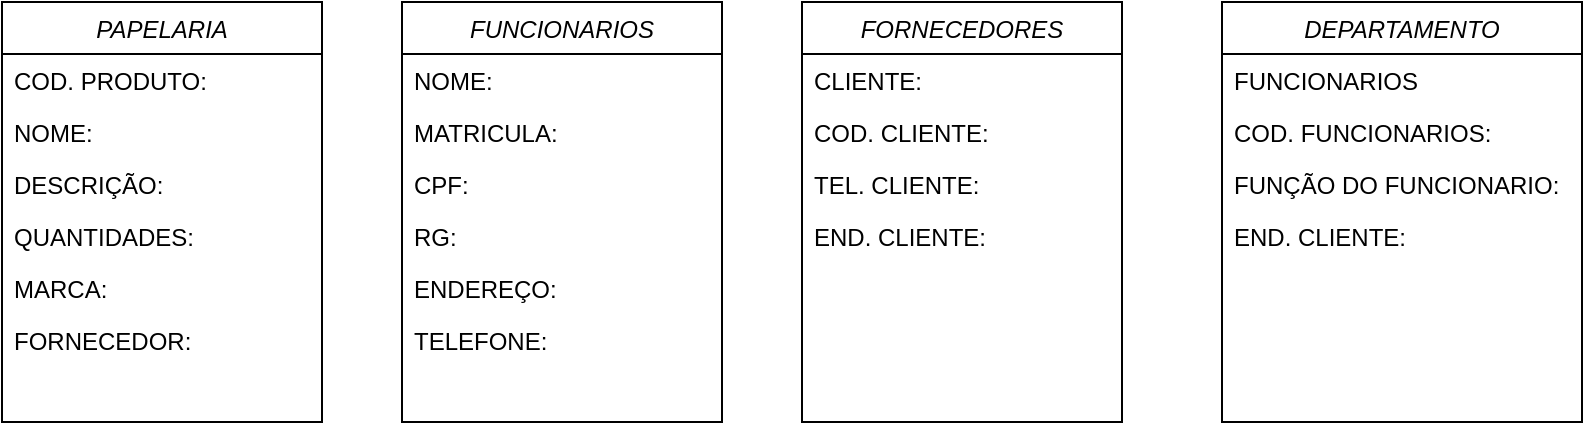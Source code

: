 <mxfile version="20.8.5" type="github"><diagram id="C5RBs43oDa-KdzZeNtuy" name="Page-1"><mxGraphModel dx="954" dy="584" grid="1" gridSize="10" guides="1" tooltips="1" connect="1" arrows="1" fold="1" page="1" pageScale="1" pageWidth="827" pageHeight="1169" math="0" shadow="0"><root><mxCell id="WIyWlLk6GJQsqaUBKTNV-0"/><mxCell id="WIyWlLk6GJQsqaUBKTNV-1" parent="WIyWlLk6GJQsqaUBKTNV-0"/><mxCell id="zkfFHV4jXpPFQw0GAbJ--0" value="PAPELARIA" style="swimlane;fontStyle=2;align=center;verticalAlign=top;childLayout=stackLayout;horizontal=1;startSize=26;horizontalStack=0;resizeParent=1;resizeLast=0;collapsible=1;marginBottom=0;rounded=0;shadow=0;strokeWidth=1;" parent="WIyWlLk6GJQsqaUBKTNV-1" vertex="1"><mxGeometry x="20" y="30" width="160" height="210" as="geometry"><mxRectangle x="230" y="140" width="160" height="26" as="alternateBounds"/></mxGeometry></mxCell><mxCell id="FExomoxg9fPovwhunpPv-12" value="COD. PRODUTO: " style="text;align=left;verticalAlign=top;spacingLeft=4;spacingRight=4;overflow=hidden;rotatable=0;points=[[0,0.5],[1,0.5]];portConstraint=eastwest;" parent="zkfFHV4jXpPFQw0GAbJ--0" vertex="1"><mxGeometry y="26" width="160" height="26" as="geometry"/></mxCell><mxCell id="zkfFHV4jXpPFQw0GAbJ--1" value="NOME:" style="text;align=left;verticalAlign=top;spacingLeft=4;spacingRight=4;overflow=hidden;rotatable=0;points=[[0,0.5],[1,0.5]];portConstraint=eastwest;" parent="zkfFHV4jXpPFQw0GAbJ--0" vertex="1"><mxGeometry y="52" width="160" height="26" as="geometry"/></mxCell><mxCell id="zkfFHV4jXpPFQw0GAbJ--2" value="DESCRIÇÃO: " style="text;align=left;verticalAlign=top;spacingLeft=4;spacingRight=4;overflow=hidden;rotatable=0;points=[[0,0.5],[1,0.5]];portConstraint=eastwest;rounded=0;shadow=0;html=0;" parent="zkfFHV4jXpPFQw0GAbJ--0" vertex="1"><mxGeometry y="78" width="160" height="26" as="geometry"/></mxCell><mxCell id="zkfFHV4jXpPFQw0GAbJ--3" value="QUANTIDADES:" style="text;align=left;verticalAlign=top;spacingLeft=4;spacingRight=4;overflow=hidden;rotatable=0;points=[[0,0.5],[1,0.5]];portConstraint=eastwest;rounded=0;shadow=0;html=0;" parent="zkfFHV4jXpPFQw0GAbJ--0" vertex="1"><mxGeometry y="104" width="160" height="26" as="geometry"/></mxCell><mxCell id="FExomoxg9fPovwhunpPv-13" value="MARCA: &#10;&#10;&#10;&#10;&#10;&#10;" style="text;align=left;verticalAlign=top;spacingLeft=4;spacingRight=4;overflow=hidden;rotatable=0;points=[[0,0.5],[1,0.5]];portConstraint=eastwest;" parent="zkfFHV4jXpPFQw0GAbJ--0" vertex="1"><mxGeometry y="130" width="160" height="26" as="geometry"/></mxCell><mxCell id="zkfFHV4jXpPFQw0GAbJ--5" value="FORNECEDOR: &#10;&#10;&#10;&#10;&#10;&#10;" style="text;align=left;verticalAlign=top;spacingLeft=4;spacingRight=4;overflow=hidden;rotatable=0;points=[[0,0.5],[1,0.5]];portConstraint=eastwest;" parent="zkfFHV4jXpPFQw0GAbJ--0" vertex="1"><mxGeometry y="156" width="160" height="26" as="geometry"/></mxCell><mxCell id="FExomoxg9fPovwhunpPv-0" value="FUNCIONARIOS" style="swimlane;fontStyle=2;align=center;verticalAlign=top;childLayout=stackLayout;horizontal=1;startSize=26;horizontalStack=0;resizeParent=1;resizeLast=0;collapsible=1;marginBottom=0;rounded=0;shadow=0;strokeWidth=1;" parent="WIyWlLk6GJQsqaUBKTNV-1" vertex="1"><mxGeometry x="220" y="30" width="160" height="210" as="geometry"><mxRectangle x="230" y="140" width="160" height="26" as="alternateBounds"/></mxGeometry></mxCell><mxCell id="FExomoxg9fPovwhunpPv-1" value="NOME:" style="text;align=left;verticalAlign=top;spacingLeft=4;spacingRight=4;overflow=hidden;rotatable=0;points=[[0,0.5],[1,0.5]];portConstraint=eastwest;" parent="FExomoxg9fPovwhunpPv-0" vertex="1"><mxGeometry y="26" width="160" height="26" as="geometry"/></mxCell><mxCell id="FExomoxg9fPovwhunpPv-2" value="MATRICULA:" style="text;align=left;verticalAlign=top;spacingLeft=4;spacingRight=4;overflow=hidden;rotatable=0;points=[[0,0.5],[1,0.5]];portConstraint=eastwest;rounded=0;shadow=0;html=0;" parent="FExomoxg9fPovwhunpPv-0" vertex="1"><mxGeometry y="52" width="160" height="26" as="geometry"/></mxCell><mxCell id="FExomoxg9fPovwhunpPv-3" value="CPF:" style="text;align=left;verticalAlign=top;spacingLeft=4;spacingRight=4;overflow=hidden;rotatable=0;points=[[0,0.5],[1,0.5]];portConstraint=eastwest;rounded=0;shadow=0;html=0;" parent="FExomoxg9fPovwhunpPv-0" vertex="1"><mxGeometry y="78" width="160" height="26" as="geometry"/></mxCell><mxCell id="FExomoxg9fPovwhunpPv-4" value="RG:" style="text;align=left;verticalAlign=top;spacingLeft=4;spacingRight=4;overflow=hidden;rotatable=0;points=[[0,0.5],[1,0.5]];portConstraint=eastwest;" parent="FExomoxg9fPovwhunpPv-0" vertex="1"><mxGeometry y="104" width="160" height="26" as="geometry"/></mxCell><mxCell id="FExomoxg9fPovwhunpPv-19" value="ENDEREÇO:" style="text;align=left;verticalAlign=top;spacingLeft=4;spacingRight=4;overflow=hidden;rotatable=0;points=[[0,0.5],[1,0.5]];portConstraint=eastwest;" parent="FExomoxg9fPovwhunpPv-0" vertex="1"><mxGeometry y="130" width="160" height="26" as="geometry"/></mxCell><mxCell id="FExomoxg9fPovwhunpPv-27" value="TELEFONE:" style="text;align=left;verticalAlign=top;spacingLeft=4;spacingRight=4;overflow=hidden;rotatable=0;points=[[0,0.5],[1,0.5]];portConstraint=eastwest;shadow=1;" parent="FExomoxg9fPovwhunpPv-0" vertex="1"><mxGeometry y="156" width="160" height="26" as="geometry"/></mxCell><mxCell id="FExomoxg9fPovwhunpPv-5" value="FORNECEDORES" style="swimlane;fontStyle=2;align=center;verticalAlign=top;childLayout=stackLayout;horizontal=1;startSize=26;horizontalStack=0;resizeParent=1;resizeLast=0;collapsible=1;marginBottom=0;rounded=0;shadow=0;strokeWidth=1;" parent="WIyWlLk6GJQsqaUBKTNV-1" vertex="1"><mxGeometry x="420" y="30" width="160" height="210" as="geometry"><mxRectangle x="230" y="140" width="160" height="26" as="alternateBounds"/></mxGeometry></mxCell><mxCell id="FExomoxg9fPovwhunpPv-6" value="CLIENTE:" style="text;align=left;verticalAlign=top;spacingLeft=4;spacingRight=4;overflow=hidden;rotatable=0;points=[[0,0.5],[1,0.5]];portConstraint=eastwest;" parent="FExomoxg9fPovwhunpPv-5" vertex="1"><mxGeometry y="26" width="160" height="26" as="geometry"/></mxCell><mxCell id="FExomoxg9fPovwhunpPv-7" value="COD. CLIENTE:" style="text;align=left;verticalAlign=top;spacingLeft=4;spacingRight=4;overflow=hidden;rotatable=0;points=[[0,0.5],[1,0.5]];portConstraint=eastwest;rounded=0;shadow=0;html=0;" parent="FExomoxg9fPovwhunpPv-5" vertex="1"><mxGeometry y="52" width="160" height="26" as="geometry"/></mxCell><mxCell id="FExomoxg9fPovwhunpPv-8" value="TEL. CLIENTE:" style="text;align=left;verticalAlign=top;spacingLeft=4;spacingRight=4;overflow=hidden;rotatable=0;points=[[0,0.5],[1,0.5]];portConstraint=eastwest;rounded=0;shadow=0;html=0;" parent="FExomoxg9fPovwhunpPv-5" vertex="1"><mxGeometry y="78" width="160" height="26" as="geometry"/></mxCell><mxCell id="FExomoxg9fPovwhunpPv-9" value="END. CLIENTE:" style="text;align=left;verticalAlign=top;spacingLeft=4;spacingRight=4;overflow=hidden;rotatable=0;points=[[0,0.5],[1,0.5]];portConstraint=eastwest;" parent="FExomoxg9fPovwhunpPv-5" vertex="1"><mxGeometry y="104" width="160" height="26" as="geometry"/></mxCell><mxCell id="FExomoxg9fPovwhunpPv-28" value="DEPARTAMENTO" style="swimlane;fontStyle=2;align=center;verticalAlign=top;childLayout=stackLayout;horizontal=1;startSize=26;horizontalStack=0;resizeParent=1;resizeLast=0;collapsible=1;marginBottom=0;rounded=0;shadow=0;strokeWidth=1;" parent="WIyWlLk6GJQsqaUBKTNV-1" vertex="1"><mxGeometry x="630" y="30" width="180" height="210" as="geometry"><mxRectangle x="230" y="140" width="160" height="26" as="alternateBounds"/></mxGeometry></mxCell><mxCell id="FExomoxg9fPovwhunpPv-29" value="FUNCIONARIOS" style="text;align=left;verticalAlign=top;spacingLeft=4;spacingRight=4;overflow=hidden;rotatable=0;points=[[0,0.5],[1,0.5]];portConstraint=eastwest;" parent="FExomoxg9fPovwhunpPv-28" vertex="1"><mxGeometry y="26" width="180" height="26" as="geometry"/></mxCell><mxCell id="FExomoxg9fPovwhunpPv-30" value="COD. FUNCIONARIOS:" style="text;align=left;verticalAlign=top;spacingLeft=4;spacingRight=4;overflow=hidden;rotatable=0;points=[[0,0.5],[1,0.5]];portConstraint=eastwest;rounded=0;shadow=0;html=0;" parent="FExomoxg9fPovwhunpPv-28" vertex="1"><mxGeometry y="52" width="180" height="26" as="geometry"/></mxCell><mxCell id="FExomoxg9fPovwhunpPv-31" value="FUNÇÃO DO FUNCIONARIO:" style="text;align=left;verticalAlign=top;spacingLeft=4;spacingRight=4;overflow=hidden;rotatable=0;points=[[0,0.5],[1,0.5]];portConstraint=eastwest;rounded=0;shadow=0;html=0;" parent="FExomoxg9fPovwhunpPv-28" vertex="1"><mxGeometry y="78" width="180" height="26" as="geometry"/></mxCell><mxCell id="FExomoxg9fPovwhunpPv-32" value="END. CLIENTE:" style="text;align=left;verticalAlign=top;spacingLeft=4;spacingRight=4;overflow=hidden;rotatable=0;points=[[0,0.5],[1,0.5]];portConstraint=eastwest;" parent="FExomoxg9fPovwhunpPv-28" vertex="1"><mxGeometry y="104" width="180" height="26" as="geometry"/></mxCell></root></mxGraphModel></diagram></mxfile>